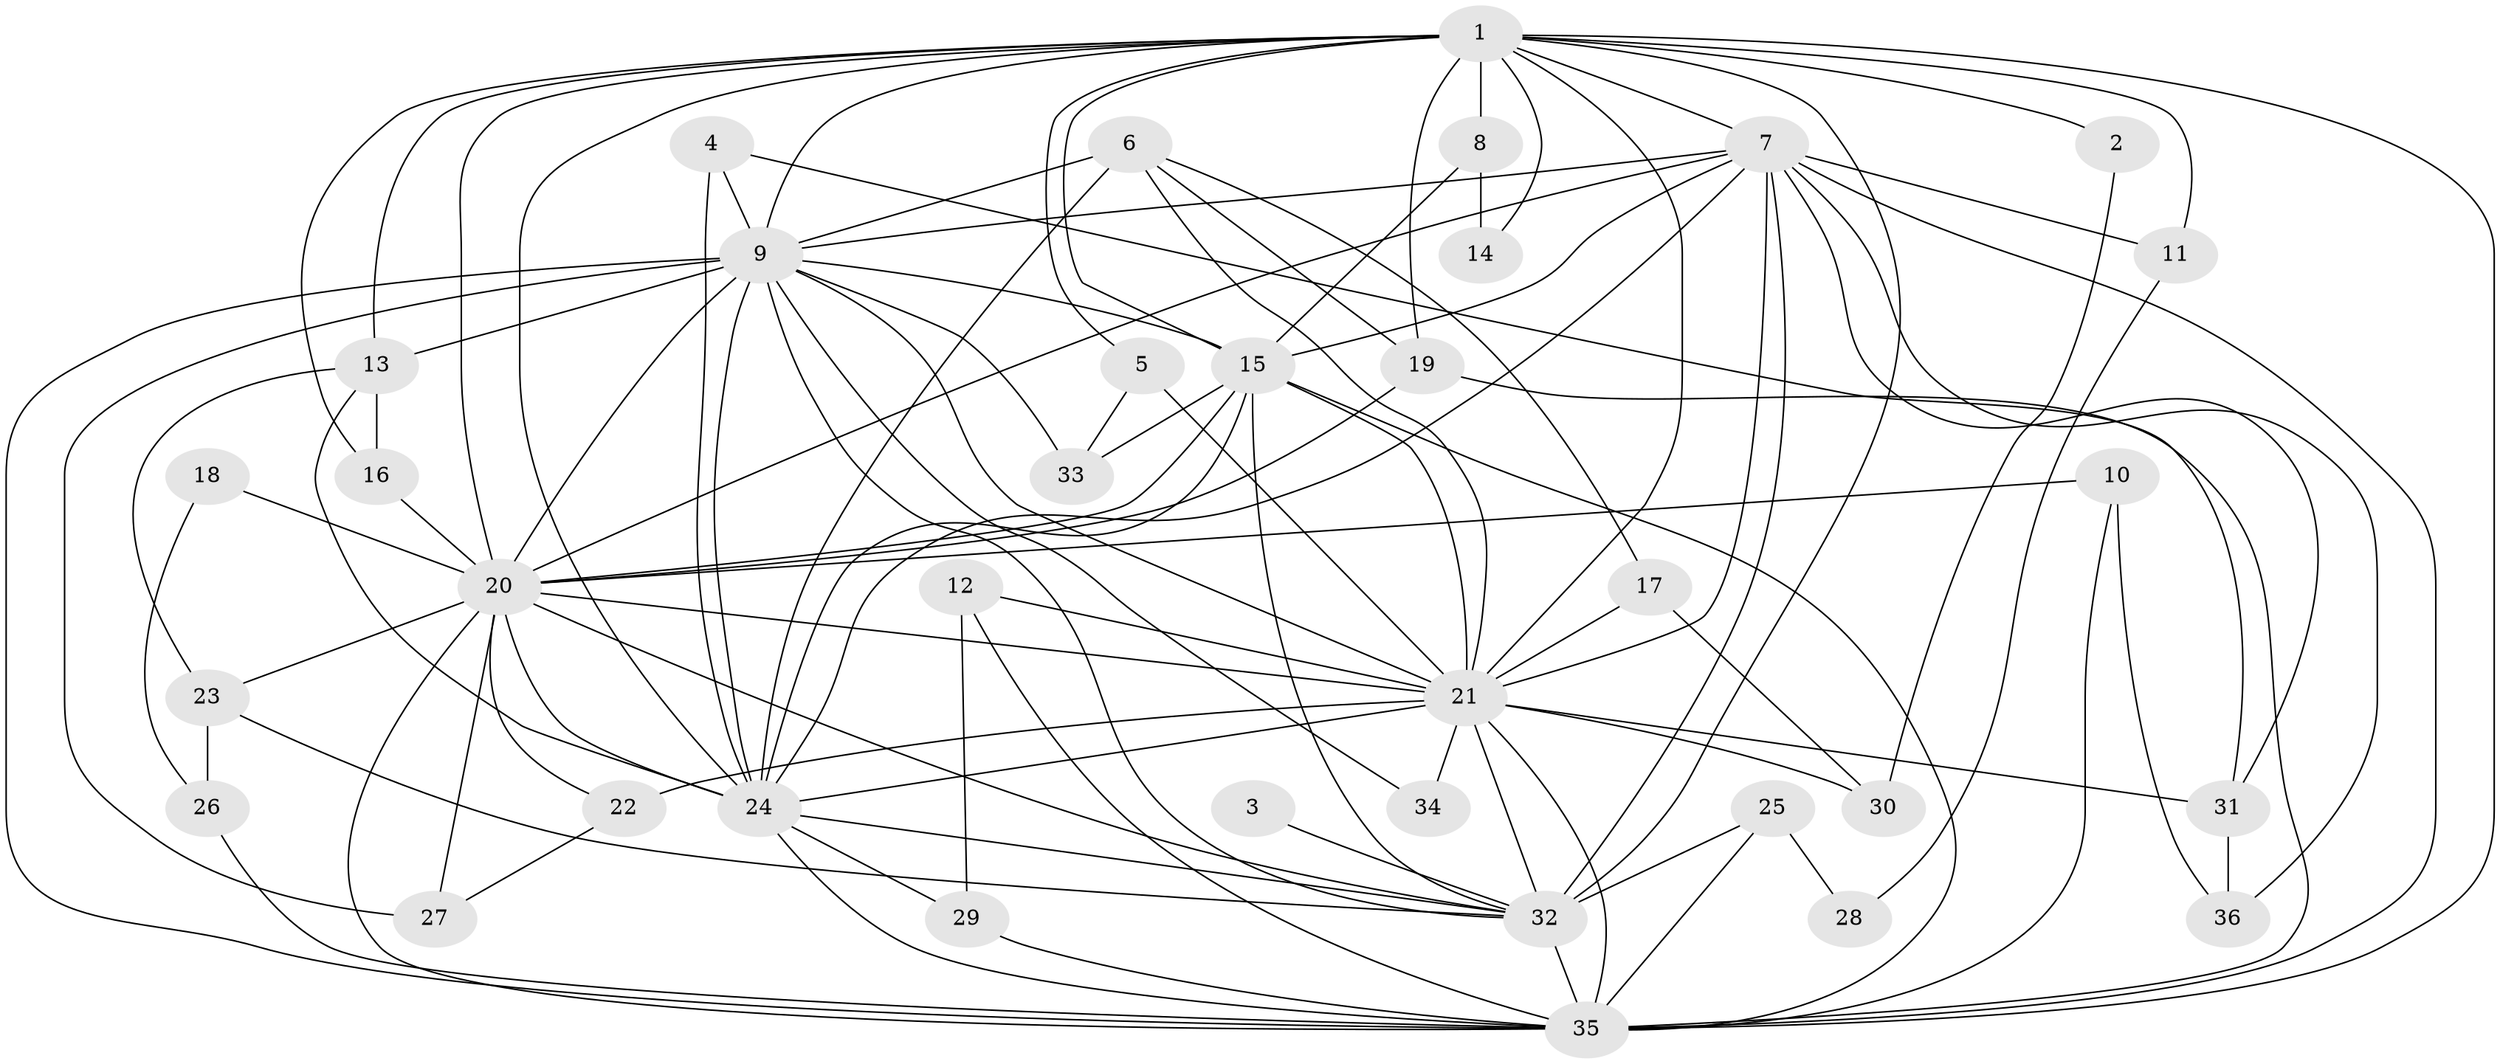 // original degree distribution, {14: 0.028169014084507043, 15: 0.014084507042253521, 20: 0.014084507042253521, 19: 0.014084507042253521, 17: 0.014084507042253521, 22: 0.014084507042253521, 12: 0.014084507042253521, 16: 0.014084507042253521, 18: 0.014084507042253521, 3: 0.323943661971831, 2: 0.4084507042253521, 5: 0.028169014084507043, 4: 0.08450704225352113, 6: 0.014084507042253521}
// Generated by graph-tools (version 1.1) at 2025/01/03/09/25 03:01:15]
// undirected, 36 vertices, 100 edges
graph export_dot {
graph [start="1"]
  node [color=gray90,style=filled];
  1;
  2;
  3;
  4;
  5;
  6;
  7;
  8;
  9;
  10;
  11;
  12;
  13;
  14;
  15;
  16;
  17;
  18;
  19;
  20;
  21;
  22;
  23;
  24;
  25;
  26;
  27;
  28;
  29;
  30;
  31;
  32;
  33;
  34;
  35;
  36;
  1 -- 2 [weight=2.0];
  1 -- 5 [weight=1.0];
  1 -- 7 [weight=2.0];
  1 -- 8 [weight=2.0];
  1 -- 9 [weight=2.0];
  1 -- 11 [weight=1.0];
  1 -- 13 [weight=1.0];
  1 -- 14 [weight=1.0];
  1 -- 15 [weight=2.0];
  1 -- 16 [weight=2.0];
  1 -- 19 [weight=1.0];
  1 -- 20 [weight=2.0];
  1 -- 21 [weight=2.0];
  1 -- 24 [weight=2.0];
  1 -- 32 [weight=4.0];
  1 -- 35 [weight=2.0];
  2 -- 30 [weight=1.0];
  3 -- 32 [weight=1.0];
  4 -- 9 [weight=1.0];
  4 -- 24 [weight=1.0];
  4 -- 31 [weight=1.0];
  5 -- 21 [weight=1.0];
  5 -- 33 [weight=1.0];
  6 -- 9 [weight=1.0];
  6 -- 17 [weight=1.0];
  6 -- 19 [weight=1.0];
  6 -- 21 [weight=1.0];
  6 -- 24 [weight=1.0];
  7 -- 9 [weight=1.0];
  7 -- 11 [weight=1.0];
  7 -- 15 [weight=2.0];
  7 -- 20 [weight=1.0];
  7 -- 21 [weight=1.0];
  7 -- 24 [weight=1.0];
  7 -- 31 [weight=1.0];
  7 -- 32 [weight=1.0];
  7 -- 35 [weight=1.0];
  7 -- 36 [weight=1.0];
  8 -- 14 [weight=1.0];
  8 -- 15 [weight=2.0];
  9 -- 13 [weight=1.0];
  9 -- 15 [weight=1.0];
  9 -- 20 [weight=2.0];
  9 -- 21 [weight=3.0];
  9 -- 24 [weight=2.0];
  9 -- 27 [weight=1.0];
  9 -- 32 [weight=1.0];
  9 -- 33 [weight=1.0];
  9 -- 34 [weight=1.0];
  9 -- 35 [weight=2.0];
  10 -- 20 [weight=1.0];
  10 -- 35 [weight=2.0];
  10 -- 36 [weight=1.0];
  11 -- 28 [weight=1.0];
  12 -- 21 [weight=1.0];
  12 -- 29 [weight=1.0];
  12 -- 35 [weight=1.0];
  13 -- 16 [weight=2.0];
  13 -- 23 [weight=1.0];
  13 -- 24 [weight=1.0];
  15 -- 20 [weight=1.0];
  15 -- 21 [weight=2.0];
  15 -- 24 [weight=1.0];
  15 -- 32 [weight=1.0];
  15 -- 33 [weight=1.0];
  15 -- 35 [weight=1.0];
  16 -- 20 [weight=1.0];
  17 -- 21 [weight=1.0];
  17 -- 30 [weight=1.0];
  18 -- 20 [weight=1.0];
  18 -- 26 [weight=1.0];
  19 -- 20 [weight=1.0];
  19 -- 35 [weight=1.0];
  20 -- 21 [weight=1.0];
  20 -- 22 [weight=1.0];
  20 -- 23 [weight=1.0];
  20 -- 24 [weight=1.0];
  20 -- 27 [weight=1.0];
  20 -- 32 [weight=1.0];
  20 -- 35 [weight=1.0];
  21 -- 22 [weight=2.0];
  21 -- 24 [weight=2.0];
  21 -- 30 [weight=1.0];
  21 -- 31 [weight=1.0];
  21 -- 32 [weight=1.0];
  21 -- 34 [weight=2.0];
  21 -- 35 [weight=1.0];
  22 -- 27 [weight=1.0];
  23 -- 26 [weight=1.0];
  23 -- 32 [weight=1.0];
  24 -- 29 [weight=1.0];
  24 -- 32 [weight=1.0];
  24 -- 35 [weight=1.0];
  25 -- 28 [weight=1.0];
  25 -- 32 [weight=1.0];
  25 -- 35 [weight=1.0];
  26 -- 35 [weight=1.0];
  29 -- 35 [weight=1.0];
  31 -- 36 [weight=2.0];
  32 -- 35 [weight=2.0];
}
